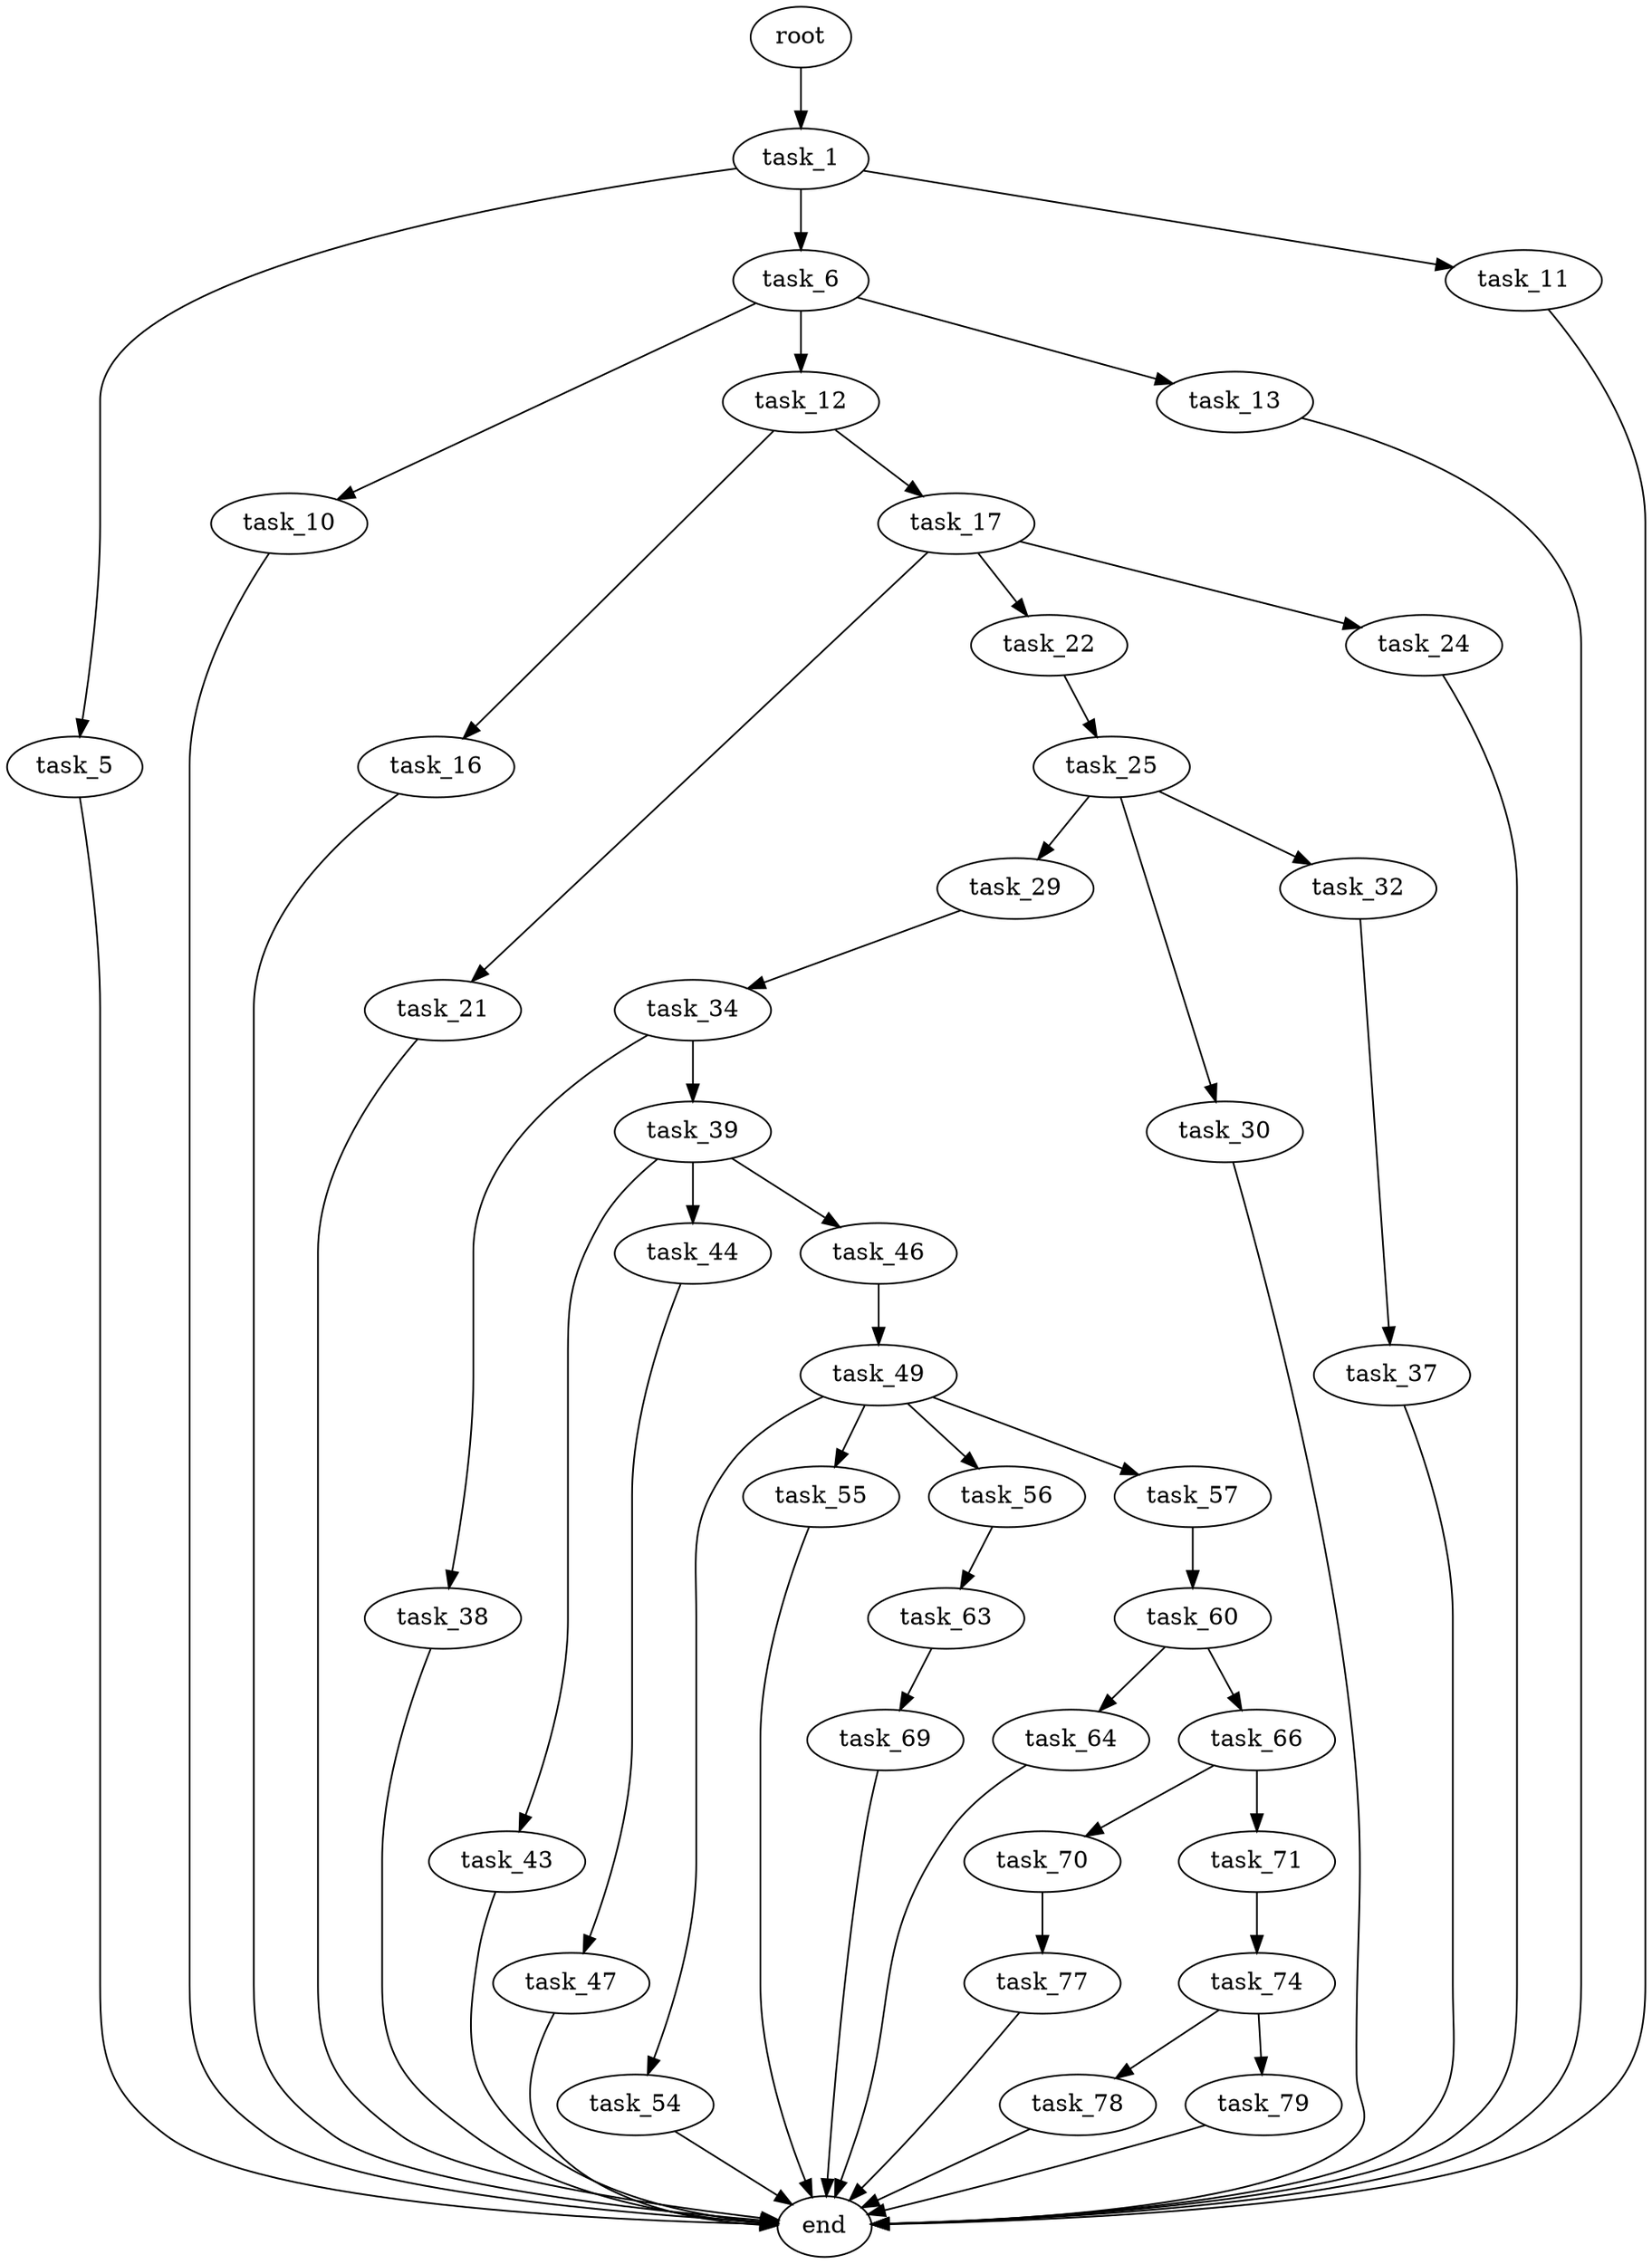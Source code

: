 digraph G {
  root [size="0.000000"];
  task_1 [size="176303750556.000000"];
  task_5 [size="291903585567.000000"];
  task_6 [size="782757789696.000000"];
  task_11 [size="726286397209.000000"];
  end [size="0.000000"];
  task_10 [size="1214944895300.000000"];
  task_12 [size="1639138665.000000"];
  task_13 [size="558216708690.000000"];
  task_16 [size="1073741824000.000000"];
  task_17 [size="134217728000.000000"];
  task_21 [size="1334049520.000000"];
  task_22 [size="67832048875.000000"];
  task_24 [size="1073741824000.000000"];
  task_25 [size="4593605594.000000"];
  task_29 [size="1316148082950.000000"];
  task_30 [size="6806681637.000000"];
  task_32 [size="231928233984.000000"];
  task_34 [size="502211857888.000000"];
  task_37 [size="368293445632.000000"];
  task_38 [size="214478813443.000000"];
  task_39 [size="1073741824000.000000"];
  task_43 [size="4190491744.000000"];
  task_44 [size="8589934592.000000"];
  task_46 [size="530769158813.000000"];
  task_47 [size="51212474775.000000"];
  task_49 [size="549755813888.000000"];
  task_54 [size="4717293982.000000"];
  task_55 [size="372914175275.000000"];
  task_56 [size="1935139889.000000"];
  task_57 [size="561431721637.000000"];
  task_63 [size="42217014768.000000"];
  task_60 [size="7232732602.000000"];
  task_64 [size="68719476736.000000"];
  task_66 [size="990021822696.000000"];
  task_69 [size="1675538361.000000"];
  task_70 [size="782757789696.000000"];
  task_71 [size="368293445632.000000"];
  task_77 [size="558203177664.000000"];
  task_74 [size="711318027160.000000"];
  task_78 [size="13163779367.000000"];
  task_79 [size="725435995125.000000"];

  root -> task_1 [size="1.000000"];
  task_1 -> task_5 [size="134217728.000000"];
  task_1 -> task_6 [size="134217728.000000"];
  task_1 -> task_11 [size="134217728.000000"];
  task_5 -> end [size="1.000000"];
  task_6 -> task_10 [size="679477248.000000"];
  task_6 -> task_12 [size="679477248.000000"];
  task_6 -> task_13 [size="679477248.000000"];
  task_11 -> end [size="1.000000"];
  task_10 -> end [size="1.000000"];
  task_12 -> task_16 [size="33554432.000000"];
  task_12 -> task_17 [size="33554432.000000"];
  task_13 -> end [size="1.000000"];
  task_16 -> end [size="1.000000"];
  task_17 -> task_21 [size="209715200.000000"];
  task_17 -> task_22 [size="209715200.000000"];
  task_17 -> task_24 [size="209715200.000000"];
  task_21 -> end [size="1.000000"];
  task_22 -> task_25 [size="209715200.000000"];
  task_24 -> end [size="1.000000"];
  task_25 -> task_29 [size="209715200.000000"];
  task_25 -> task_30 [size="209715200.000000"];
  task_25 -> task_32 [size="209715200.000000"];
  task_29 -> task_34 [size="838860800.000000"];
  task_30 -> end [size="1.000000"];
  task_32 -> task_37 [size="301989888.000000"];
  task_34 -> task_38 [size="536870912.000000"];
  task_34 -> task_39 [size="536870912.000000"];
  task_37 -> end [size="1.000000"];
  task_38 -> end [size="1.000000"];
  task_39 -> task_43 [size="838860800.000000"];
  task_39 -> task_44 [size="838860800.000000"];
  task_39 -> task_46 [size="838860800.000000"];
  task_43 -> end [size="1.000000"];
  task_44 -> task_47 [size="33554432.000000"];
  task_46 -> task_49 [size="411041792.000000"];
  task_47 -> end [size="1.000000"];
  task_49 -> task_54 [size="536870912.000000"];
  task_49 -> task_55 [size="536870912.000000"];
  task_49 -> task_56 [size="536870912.000000"];
  task_49 -> task_57 [size="536870912.000000"];
  task_54 -> end [size="1.000000"];
  task_55 -> end [size="1.000000"];
  task_56 -> task_63 [size="33554432.000000"];
  task_57 -> task_60 [size="411041792.000000"];
  task_63 -> task_69 [size="33554432.000000"];
  task_60 -> task_64 [size="134217728.000000"];
  task_60 -> task_66 [size="134217728.000000"];
  task_64 -> end [size="1.000000"];
  task_66 -> task_70 [size="838860800.000000"];
  task_66 -> task_71 [size="838860800.000000"];
  task_69 -> end [size="1.000000"];
  task_70 -> task_77 [size="679477248.000000"];
  task_71 -> task_74 [size="411041792.000000"];
  task_77 -> end [size="1.000000"];
  task_74 -> task_78 [size="536870912.000000"];
  task_74 -> task_79 [size="536870912.000000"];
  task_78 -> end [size="1.000000"];
  task_79 -> end [size="1.000000"];
}
